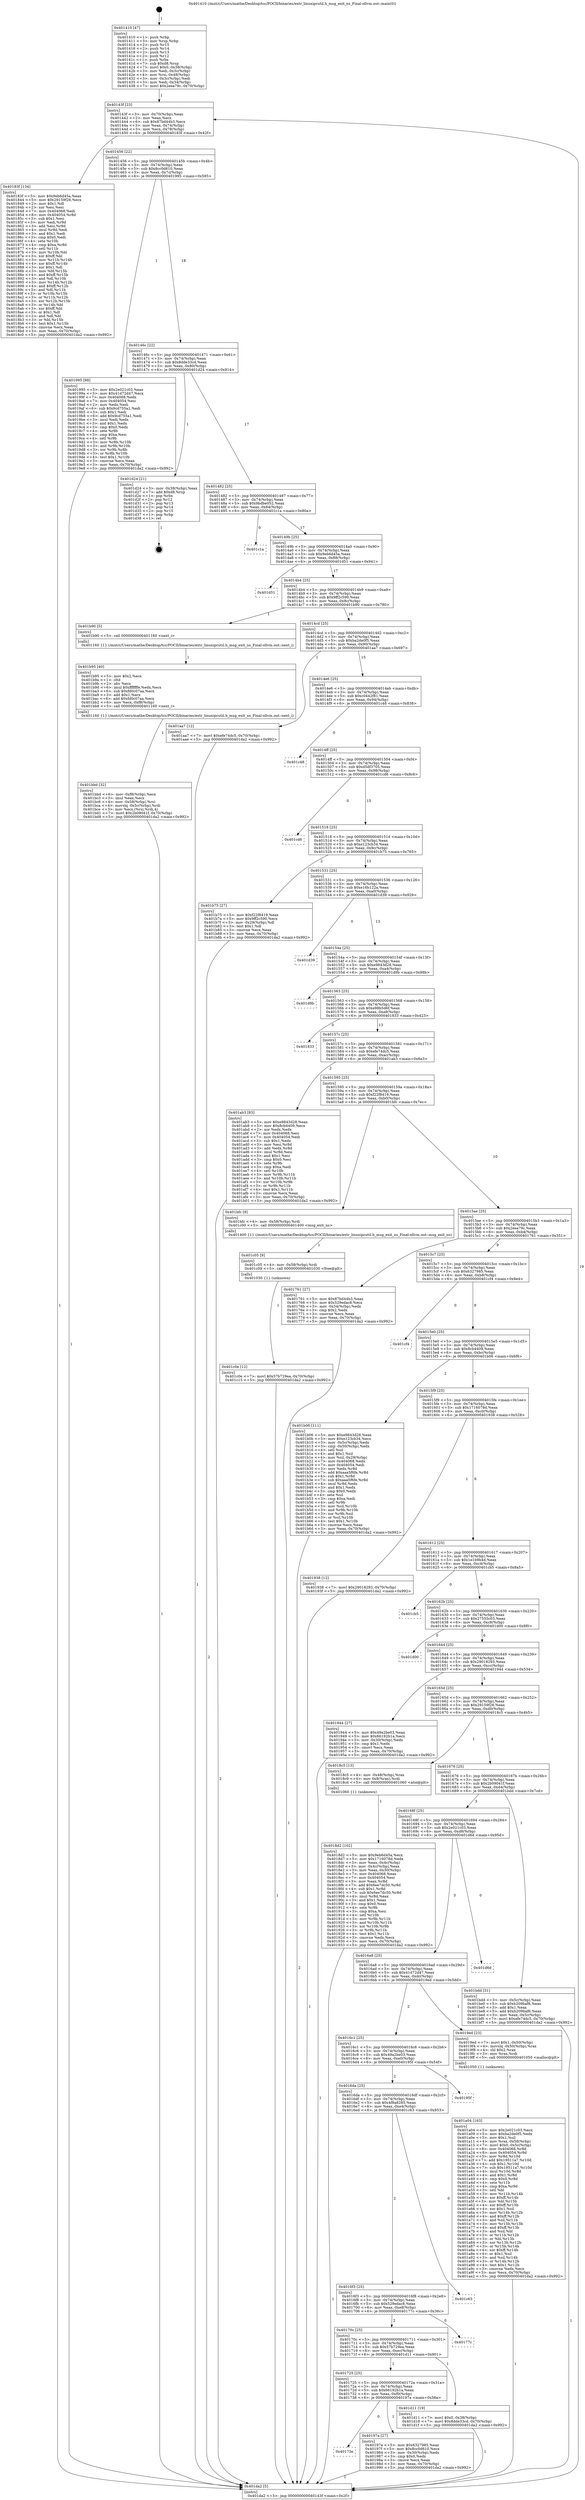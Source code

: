 digraph "0x401410" {
  label = "0x401410 (/mnt/c/Users/mathe/Desktop/tcc/POCII/binaries/extr_linuxipcutil.h_msg_exit_ns_Final-ollvm.out::main(0))"
  labelloc = "t"
  node[shape=record]

  Entry [label="",width=0.3,height=0.3,shape=circle,fillcolor=black,style=filled]
  "0x40143f" [label="{
     0x40143f [23]\l
     | [instrs]\l
     &nbsp;&nbsp;0x40143f \<+3\>: mov -0x70(%rbp),%eax\l
     &nbsp;&nbsp;0x401442 \<+2\>: mov %eax,%ecx\l
     &nbsp;&nbsp;0x401444 \<+6\>: sub $0x87bd44b3,%ecx\l
     &nbsp;&nbsp;0x40144a \<+3\>: mov %eax,-0x74(%rbp)\l
     &nbsp;&nbsp;0x40144d \<+3\>: mov %ecx,-0x78(%rbp)\l
     &nbsp;&nbsp;0x401450 \<+6\>: je 000000000040183f \<main+0x42f\>\l
  }"]
  "0x40183f" [label="{
     0x40183f [134]\l
     | [instrs]\l
     &nbsp;&nbsp;0x40183f \<+5\>: mov $0x9eb6d45a,%eax\l
     &nbsp;&nbsp;0x401844 \<+5\>: mov $0x29159f26,%ecx\l
     &nbsp;&nbsp;0x401849 \<+2\>: mov $0x1,%dl\l
     &nbsp;&nbsp;0x40184b \<+2\>: xor %esi,%esi\l
     &nbsp;&nbsp;0x40184d \<+7\>: mov 0x404068,%edi\l
     &nbsp;&nbsp;0x401854 \<+8\>: mov 0x404054,%r8d\l
     &nbsp;&nbsp;0x40185c \<+3\>: sub $0x1,%esi\l
     &nbsp;&nbsp;0x40185f \<+3\>: mov %edi,%r9d\l
     &nbsp;&nbsp;0x401862 \<+3\>: add %esi,%r9d\l
     &nbsp;&nbsp;0x401865 \<+4\>: imul %r9d,%edi\l
     &nbsp;&nbsp;0x401869 \<+3\>: and $0x1,%edi\l
     &nbsp;&nbsp;0x40186c \<+3\>: cmp $0x0,%edi\l
     &nbsp;&nbsp;0x40186f \<+4\>: sete %r10b\l
     &nbsp;&nbsp;0x401873 \<+4\>: cmp $0xa,%r8d\l
     &nbsp;&nbsp;0x401877 \<+4\>: setl %r11b\l
     &nbsp;&nbsp;0x40187b \<+3\>: mov %r10b,%bl\l
     &nbsp;&nbsp;0x40187e \<+3\>: xor $0xff,%bl\l
     &nbsp;&nbsp;0x401881 \<+3\>: mov %r11b,%r14b\l
     &nbsp;&nbsp;0x401884 \<+4\>: xor $0xff,%r14b\l
     &nbsp;&nbsp;0x401888 \<+3\>: xor $0x1,%dl\l
     &nbsp;&nbsp;0x40188b \<+3\>: mov %bl,%r15b\l
     &nbsp;&nbsp;0x40188e \<+4\>: and $0xff,%r15b\l
     &nbsp;&nbsp;0x401892 \<+3\>: and %dl,%r10b\l
     &nbsp;&nbsp;0x401895 \<+3\>: mov %r14b,%r12b\l
     &nbsp;&nbsp;0x401898 \<+4\>: and $0xff,%r12b\l
     &nbsp;&nbsp;0x40189c \<+3\>: and %dl,%r11b\l
     &nbsp;&nbsp;0x40189f \<+3\>: or %r10b,%r15b\l
     &nbsp;&nbsp;0x4018a2 \<+3\>: or %r11b,%r12b\l
     &nbsp;&nbsp;0x4018a5 \<+3\>: xor %r12b,%r15b\l
     &nbsp;&nbsp;0x4018a8 \<+3\>: or %r14b,%bl\l
     &nbsp;&nbsp;0x4018ab \<+3\>: xor $0xff,%bl\l
     &nbsp;&nbsp;0x4018ae \<+3\>: or $0x1,%dl\l
     &nbsp;&nbsp;0x4018b1 \<+2\>: and %dl,%bl\l
     &nbsp;&nbsp;0x4018b3 \<+3\>: or %bl,%r15b\l
     &nbsp;&nbsp;0x4018b6 \<+4\>: test $0x1,%r15b\l
     &nbsp;&nbsp;0x4018ba \<+3\>: cmovne %ecx,%eax\l
     &nbsp;&nbsp;0x4018bd \<+3\>: mov %eax,-0x70(%rbp)\l
     &nbsp;&nbsp;0x4018c0 \<+5\>: jmp 0000000000401da2 \<main+0x992\>\l
  }"]
  "0x401456" [label="{
     0x401456 [22]\l
     | [instrs]\l
     &nbsp;&nbsp;0x401456 \<+5\>: jmp 000000000040145b \<main+0x4b\>\l
     &nbsp;&nbsp;0x40145b \<+3\>: mov -0x74(%rbp),%eax\l
     &nbsp;&nbsp;0x40145e \<+5\>: sub $0x8cc0d610,%eax\l
     &nbsp;&nbsp;0x401463 \<+3\>: mov %eax,-0x7c(%rbp)\l
     &nbsp;&nbsp;0x401466 \<+6\>: je 0000000000401995 \<main+0x585\>\l
  }"]
  Exit [label="",width=0.3,height=0.3,shape=circle,fillcolor=black,style=filled,peripheries=2]
  "0x401995" [label="{
     0x401995 [88]\l
     | [instrs]\l
     &nbsp;&nbsp;0x401995 \<+5\>: mov $0x2e021c03,%eax\l
     &nbsp;&nbsp;0x40199a \<+5\>: mov $0x41d72d47,%ecx\l
     &nbsp;&nbsp;0x40199f \<+7\>: mov 0x404068,%edx\l
     &nbsp;&nbsp;0x4019a6 \<+7\>: mov 0x404054,%esi\l
     &nbsp;&nbsp;0x4019ad \<+2\>: mov %edx,%edi\l
     &nbsp;&nbsp;0x4019af \<+6\>: sub $0x9cd755a1,%edi\l
     &nbsp;&nbsp;0x4019b5 \<+3\>: sub $0x1,%edi\l
     &nbsp;&nbsp;0x4019b8 \<+6\>: add $0x9cd755a1,%edi\l
     &nbsp;&nbsp;0x4019be \<+3\>: imul %edi,%edx\l
     &nbsp;&nbsp;0x4019c1 \<+3\>: and $0x1,%edx\l
     &nbsp;&nbsp;0x4019c4 \<+3\>: cmp $0x0,%edx\l
     &nbsp;&nbsp;0x4019c7 \<+4\>: sete %r8b\l
     &nbsp;&nbsp;0x4019cb \<+3\>: cmp $0xa,%esi\l
     &nbsp;&nbsp;0x4019ce \<+4\>: setl %r9b\l
     &nbsp;&nbsp;0x4019d2 \<+3\>: mov %r8b,%r10b\l
     &nbsp;&nbsp;0x4019d5 \<+3\>: and %r9b,%r10b\l
     &nbsp;&nbsp;0x4019d8 \<+3\>: xor %r9b,%r8b\l
     &nbsp;&nbsp;0x4019db \<+3\>: or %r8b,%r10b\l
     &nbsp;&nbsp;0x4019de \<+4\>: test $0x1,%r10b\l
     &nbsp;&nbsp;0x4019e2 \<+3\>: cmovne %ecx,%eax\l
     &nbsp;&nbsp;0x4019e5 \<+3\>: mov %eax,-0x70(%rbp)\l
     &nbsp;&nbsp;0x4019e8 \<+5\>: jmp 0000000000401da2 \<main+0x992\>\l
  }"]
  "0x40146c" [label="{
     0x40146c [22]\l
     | [instrs]\l
     &nbsp;&nbsp;0x40146c \<+5\>: jmp 0000000000401471 \<main+0x61\>\l
     &nbsp;&nbsp;0x401471 \<+3\>: mov -0x74(%rbp),%eax\l
     &nbsp;&nbsp;0x401474 \<+5\>: sub $0x8dde33cd,%eax\l
     &nbsp;&nbsp;0x401479 \<+3\>: mov %eax,-0x80(%rbp)\l
     &nbsp;&nbsp;0x40147c \<+6\>: je 0000000000401d24 \<main+0x914\>\l
  }"]
  "0x401c0e" [label="{
     0x401c0e [12]\l
     | [instrs]\l
     &nbsp;&nbsp;0x401c0e \<+7\>: movl $0x57b729ea,-0x70(%rbp)\l
     &nbsp;&nbsp;0x401c15 \<+5\>: jmp 0000000000401da2 \<main+0x992\>\l
  }"]
  "0x401d24" [label="{
     0x401d24 [21]\l
     | [instrs]\l
     &nbsp;&nbsp;0x401d24 \<+3\>: mov -0x38(%rbp),%eax\l
     &nbsp;&nbsp;0x401d27 \<+7\>: add $0xd8,%rsp\l
     &nbsp;&nbsp;0x401d2e \<+1\>: pop %rbx\l
     &nbsp;&nbsp;0x401d2f \<+2\>: pop %r12\l
     &nbsp;&nbsp;0x401d31 \<+2\>: pop %r13\l
     &nbsp;&nbsp;0x401d33 \<+2\>: pop %r14\l
     &nbsp;&nbsp;0x401d35 \<+2\>: pop %r15\l
     &nbsp;&nbsp;0x401d37 \<+1\>: pop %rbp\l
     &nbsp;&nbsp;0x401d38 \<+1\>: ret\l
  }"]
  "0x401482" [label="{
     0x401482 [25]\l
     | [instrs]\l
     &nbsp;&nbsp;0x401482 \<+5\>: jmp 0000000000401487 \<main+0x77\>\l
     &nbsp;&nbsp;0x401487 \<+3\>: mov -0x74(%rbp),%eax\l
     &nbsp;&nbsp;0x40148a \<+5\>: sub $0x9bdbe052,%eax\l
     &nbsp;&nbsp;0x40148f \<+6\>: mov %eax,-0x84(%rbp)\l
     &nbsp;&nbsp;0x401495 \<+6\>: je 0000000000401c1a \<main+0x80a\>\l
  }"]
  "0x401c05" [label="{
     0x401c05 [9]\l
     | [instrs]\l
     &nbsp;&nbsp;0x401c05 \<+4\>: mov -0x58(%rbp),%rdi\l
     &nbsp;&nbsp;0x401c09 \<+5\>: call 0000000000401030 \<free@plt\>\l
     | [calls]\l
     &nbsp;&nbsp;0x401030 \{1\} (unknown)\l
  }"]
  "0x401c1a" [label="{
     0x401c1a\l
  }", style=dashed]
  "0x40149b" [label="{
     0x40149b [25]\l
     | [instrs]\l
     &nbsp;&nbsp;0x40149b \<+5\>: jmp 00000000004014a0 \<main+0x90\>\l
     &nbsp;&nbsp;0x4014a0 \<+3\>: mov -0x74(%rbp),%eax\l
     &nbsp;&nbsp;0x4014a3 \<+5\>: sub $0x9eb6d45a,%eax\l
     &nbsp;&nbsp;0x4014a8 \<+6\>: mov %eax,-0x88(%rbp)\l
     &nbsp;&nbsp;0x4014ae \<+6\>: je 0000000000401d51 \<main+0x941\>\l
  }"]
  "0x401bbd" [label="{
     0x401bbd [32]\l
     | [instrs]\l
     &nbsp;&nbsp;0x401bbd \<+6\>: mov -0xf8(%rbp),%ecx\l
     &nbsp;&nbsp;0x401bc3 \<+3\>: imul %eax,%ecx\l
     &nbsp;&nbsp;0x401bc6 \<+4\>: mov -0x58(%rbp),%rsi\l
     &nbsp;&nbsp;0x401bca \<+4\>: movslq -0x5c(%rbp),%rdi\l
     &nbsp;&nbsp;0x401bce \<+3\>: mov %ecx,(%rsi,%rdi,4)\l
     &nbsp;&nbsp;0x401bd1 \<+7\>: movl $0x2b09041f,-0x70(%rbp)\l
     &nbsp;&nbsp;0x401bd8 \<+5\>: jmp 0000000000401da2 \<main+0x992\>\l
  }"]
  "0x401d51" [label="{
     0x401d51\l
  }", style=dashed]
  "0x4014b4" [label="{
     0x4014b4 [25]\l
     | [instrs]\l
     &nbsp;&nbsp;0x4014b4 \<+5\>: jmp 00000000004014b9 \<main+0xa9\>\l
     &nbsp;&nbsp;0x4014b9 \<+3\>: mov -0x74(%rbp),%eax\l
     &nbsp;&nbsp;0x4014bc \<+5\>: sub $0x9ff2c590,%eax\l
     &nbsp;&nbsp;0x4014c1 \<+6\>: mov %eax,-0x8c(%rbp)\l
     &nbsp;&nbsp;0x4014c7 \<+6\>: je 0000000000401b90 \<main+0x780\>\l
  }"]
  "0x401b95" [label="{
     0x401b95 [40]\l
     | [instrs]\l
     &nbsp;&nbsp;0x401b95 \<+5\>: mov $0x2,%ecx\l
     &nbsp;&nbsp;0x401b9a \<+1\>: cltd\l
     &nbsp;&nbsp;0x401b9b \<+2\>: idiv %ecx\l
     &nbsp;&nbsp;0x401b9d \<+6\>: imul $0xfffffffe,%edx,%ecx\l
     &nbsp;&nbsp;0x401ba3 \<+6\>: sub $0xfd0c07aa,%ecx\l
     &nbsp;&nbsp;0x401ba9 \<+3\>: add $0x1,%ecx\l
     &nbsp;&nbsp;0x401bac \<+6\>: add $0xfd0c07aa,%ecx\l
     &nbsp;&nbsp;0x401bb2 \<+6\>: mov %ecx,-0xf8(%rbp)\l
     &nbsp;&nbsp;0x401bb8 \<+5\>: call 0000000000401160 \<next_i\>\l
     | [calls]\l
     &nbsp;&nbsp;0x401160 \{1\} (/mnt/c/Users/mathe/Desktop/tcc/POCII/binaries/extr_linuxipcutil.h_msg_exit_ns_Final-ollvm.out::next_i)\l
  }"]
  "0x401b90" [label="{
     0x401b90 [5]\l
     | [instrs]\l
     &nbsp;&nbsp;0x401b90 \<+5\>: call 0000000000401160 \<next_i\>\l
     | [calls]\l
     &nbsp;&nbsp;0x401160 \{1\} (/mnt/c/Users/mathe/Desktop/tcc/POCII/binaries/extr_linuxipcutil.h_msg_exit_ns_Final-ollvm.out::next_i)\l
  }"]
  "0x4014cd" [label="{
     0x4014cd [25]\l
     | [instrs]\l
     &nbsp;&nbsp;0x4014cd \<+5\>: jmp 00000000004014d2 \<main+0xc2\>\l
     &nbsp;&nbsp;0x4014d2 \<+3\>: mov -0x74(%rbp),%eax\l
     &nbsp;&nbsp;0x4014d5 \<+5\>: sub $0xba2de0f5,%eax\l
     &nbsp;&nbsp;0x4014da \<+6\>: mov %eax,-0x90(%rbp)\l
     &nbsp;&nbsp;0x4014e0 \<+6\>: je 0000000000401aa7 \<main+0x697\>\l
  }"]
  "0x401a04" [label="{
     0x401a04 [163]\l
     | [instrs]\l
     &nbsp;&nbsp;0x401a04 \<+5\>: mov $0x2e021c03,%ecx\l
     &nbsp;&nbsp;0x401a09 \<+5\>: mov $0xba2de0f5,%edx\l
     &nbsp;&nbsp;0x401a0e \<+3\>: mov $0x1,%sil\l
     &nbsp;&nbsp;0x401a11 \<+4\>: mov %rax,-0x58(%rbp)\l
     &nbsp;&nbsp;0x401a15 \<+7\>: movl $0x0,-0x5c(%rbp)\l
     &nbsp;&nbsp;0x401a1c \<+8\>: mov 0x404068,%r8d\l
     &nbsp;&nbsp;0x401a24 \<+8\>: mov 0x404054,%r9d\l
     &nbsp;&nbsp;0x401a2c \<+3\>: mov %r8d,%r10d\l
     &nbsp;&nbsp;0x401a2f \<+7\>: add $0x19511a7,%r10d\l
     &nbsp;&nbsp;0x401a36 \<+4\>: sub $0x1,%r10d\l
     &nbsp;&nbsp;0x401a3a \<+7\>: sub $0x19511a7,%r10d\l
     &nbsp;&nbsp;0x401a41 \<+4\>: imul %r10d,%r8d\l
     &nbsp;&nbsp;0x401a45 \<+4\>: and $0x1,%r8d\l
     &nbsp;&nbsp;0x401a49 \<+4\>: cmp $0x0,%r8d\l
     &nbsp;&nbsp;0x401a4d \<+4\>: sete %r11b\l
     &nbsp;&nbsp;0x401a51 \<+4\>: cmp $0xa,%r9d\l
     &nbsp;&nbsp;0x401a55 \<+3\>: setl %bl\l
     &nbsp;&nbsp;0x401a58 \<+3\>: mov %r11b,%r14b\l
     &nbsp;&nbsp;0x401a5b \<+4\>: xor $0xff,%r14b\l
     &nbsp;&nbsp;0x401a5f \<+3\>: mov %bl,%r15b\l
     &nbsp;&nbsp;0x401a62 \<+4\>: xor $0xff,%r15b\l
     &nbsp;&nbsp;0x401a66 \<+4\>: xor $0x1,%sil\l
     &nbsp;&nbsp;0x401a6a \<+3\>: mov %r14b,%r12b\l
     &nbsp;&nbsp;0x401a6d \<+4\>: and $0xff,%r12b\l
     &nbsp;&nbsp;0x401a71 \<+3\>: and %sil,%r11b\l
     &nbsp;&nbsp;0x401a74 \<+3\>: mov %r15b,%r13b\l
     &nbsp;&nbsp;0x401a77 \<+4\>: and $0xff,%r13b\l
     &nbsp;&nbsp;0x401a7b \<+3\>: and %sil,%bl\l
     &nbsp;&nbsp;0x401a7e \<+3\>: or %r11b,%r12b\l
     &nbsp;&nbsp;0x401a81 \<+3\>: or %bl,%r13b\l
     &nbsp;&nbsp;0x401a84 \<+3\>: xor %r13b,%r12b\l
     &nbsp;&nbsp;0x401a87 \<+3\>: or %r15b,%r14b\l
     &nbsp;&nbsp;0x401a8a \<+4\>: xor $0xff,%r14b\l
     &nbsp;&nbsp;0x401a8e \<+4\>: or $0x1,%sil\l
     &nbsp;&nbsp;0x401a92 \<+3\>: and %sil,%r14b\l
     &nbsp;&nbsp;0x401a95 \<+3\>: or %r14b,%r12b\l
     &nbsp;&nbsp;0x401a98 \<+4\>: test $0x1,%r12b\l
     &nbsp;&nbsp;0x401a9c \<+3\>: cmovne %edx,%ecx\l
     &nbsp;&nbsp;0x401a9f \<+3\>: mov %ecx,-0x70(%rbp)\l
     &nbsp;&nbsp;0x401aa2 \<+5\>: jmp 0000000000401da2 \<main+0x992\>\l
  }"]
  "0x401aa7" [label="{
     0x401aa7 [12]\l
     | [instrs]\l
     &nbsp;&nbsp;0x401aa7 \<+7\>: movl $0xefe74dc5,-0x70(%rbp)\l
     &nbsp;&nbsp;0x401aae \<+5\>: jmp 0000000000401da2 \<main+0x992\>\l
  }"]
  "0x4014e6" [label="{
     0x4014e6 [25]\l
     | [instrs]\l
     &nbsp;&nbsp;0x4014e6 \<+5\>: jmp 00000000004014eb \<main+0xdb\>\l
     &nbsp;&nbsp;0x4014eb \<+3\>: mov -0x74(%rbp),%eax\l
     &nbsp;&nbsp;0x4014ee \<+5\>: sub $0xc0442f81,%eax\l
     &nbsp;&nbsp;0x4014f3 \<+6\>: mov %eax,-0x94(%rbp)\l
     &nbsp;&nbsp;0x4014f9 \<+6\>: je 0000000000401c48 \<main+0x838\>\l
  }"]
  "0x40173e" [label="{
     0x40173e\l
  }", style=dashed]
  "0x401c48" [label="{
     0x401c48\l
  }", style=dashed]
  "0x4014ff" [label="{
     0x4014ff [25]\l
     | [instrs]\l
     &nbsp;&nbsp;0x4014ff \<+5\>: jmp 0000000000401504 \<main+0xf4\>\l
     &nbsp;&nbsp;0x401504 \<+3\>: mov -0x74(%rbp),%eax\l
     &nbsp;&nbsp;0x401507 \<+5\>: sub $0xd5df3705,%eax\l
     &nbsp;&nbsp;0x40150c \<+6\>: mov %eax,-0x98(%rbp)\l
     &nbsp;&nbsp;0x401512 \<+6\>: je 0000000000401cd6 \<main+0x8c6\>\l
  }"]
  "0x40197a" [label="{
     0x40197a [27]\l
     | [instrs]\l
     &nbsp;&nbsp;0x40197a \<+5\>: mov $0x6327985,%eax\l
     &nbsp;&nbsp;0x40197f \<+5\>: mov $0x8cc0d610,%ecx\l
     &nbsp;&nbsp;0x401984 \<+3\>: mov -0x30(%rbp),%edx\l
     &nbsp;&nbsp;0x401987 \<+3\>: cmp $0x0,%edx\l
     &nbsp;&nbsp;0x40198a \<+3\>: cmove %ecx,%eax\l
     &nbsp;&nbsp;0x40198d \<+3\>: mov %eax,-0x70(%rbp)\l
     &nbsp;&nbsp;0x401990 \<+5\>: jmp 0000000000401da2 \<main+0x992\>\l
  }"]
  "0x401cd6" [label="{
     0x401cd6\l
  }", style=dashed]
  "0x401518" [label="{
     0x401518 [25]\l
     | [instrs]\l
     &nbsp;&nbsp;0x401518 \<+5\>: jmp 000000000040151d \<main+0x10d\>\l
     &nbsp;&nbsp;0x40151d \<+3\>: mov -0x74(%rbp),%eax\l
     &nbsp;&nbsp;0x401520 \<+5\>: sub $0xe123cb34,%eax\l
     &nbsp;&nbsp;0x401525 \<+6\>: mov %eax,-0x9c(%rbp)\l
     &nbsp;&nbsp;0x40152b \<+6\>: je 0000000000401b75 \<main+0x765\>\l
  }"]
  "0x401725" [label="{
     0x401725 [25]\l
     | [instrs]\l
     &nbsp;&nbsp;0x401725 \<+5\>: jmp 000000000040172a \<main+0x31a\>\l
     &nbsp;&nbsp;0x40172a \<+3\>: mov -0x74(%rbp),%eax\l
     &nbsp;&nbsp;0x40172d \<+5\>: sub $0x66192b1a,%eax\l
     &nbsp;&nbsp;0x401732 \<+6\>: mov %eax,-0xf0(%rbp)\l
     &nbsp;&nbsp;0x401738 \<+6\>: je 000000000040197a \<main+0x56a\>\l
  }"]
  "0x401b75" [label="{
     0x401b75 [27]\l
     | [instrs]\l
     &nbsp;&nbsp;0x401b75 \<+5\>: mov $0xf22f8419,%eax\l
     &nbsp;&nbsp;0x401b7a \<+5\>: mov $0x9ff2c590,%ecx\l
     &nbsp;&nbsp;0x401b7f \<+3\>: mov -0x29(%rbp),%dl\l
     &nbsp;&nbsp;0x401b82 \<+3\>: test $0x1,%dl\l
     &nbsp;&nbsp;0x401b85 \<+3\>: cmovne %ecx,%eax\l
     &nbsp;&nbsp;0x401b88 \<+3\>: mov %eax,-0x70(%rbp)\l
     &nbsp;&nbsp;0x401b8b \<+5\>: jmp 0000000000401da2 \<main+0x992\>\l
  }"]
  "0x401531" [label="{
     0x401531 [25]\l
     | [instrs]\l
     &nbsp;&nbsp;0x401531 \<+5\>: jmp 0000000000401536 \<main+0x126\>\l
     &nbsp;&nbsp;0x401536 \<+3\>: mov -0x74(%rbp),%eax\l
     &nbsp;&nbsp;0x401539 \<+5\>: sub $0xe16b122a,%eax\l
     &nbsp;&nbsp;0x40153e \<+6\>: mov %eax,-0xa0(%rbp)\l
     &nbsp;&nbsp;0x401544 \<+6\>: je 0000000000401d39 \<main+0x929\>\l
  }"]
  "0x401d11" [label="{
     0x401d11 [19]\l
     | [instrs]\l
     &nbsp;&nbsp;0x401d11 \<+7\>: movl $0x0,-0x38(%rbp)\l
     &nbsp;&nbsp;0x401d18 \<+7\>: movl $0x8dde33cd,-0x70(%rbp)\l
     &nbsp;&nbsp;0x401d1f \<+5\>: jmp 0000000000401da2 \<main+0x992\>\l
  }"]
  "0x401d39" [label="{
     0x401d39\l
  }", style=dashed]
  "0x40154a" [label="{
     0x40154a [25]\l
     | [instrs]\l
     &nbsp;&nbsp;0x40154a \<+5\>: jmp 000000000040154f \<main+0x13f\>\l
     &nbsp;&nbsp;0x40154f \<+3\>: mov -0x74(%rbp),%eax\l
     &nbsp;&nbsp;0x401552 \<+5\>: sub $0xe9843d28,%eax\l
     &nbsp;&nbsp;0x401557 \<+6\>: mov %eax,-0xa4(%rbp)\l
     &nbsp;&nbsp;0x40155d \<+6\>: je 0000000000401d9b \<main+0x98b\>\l
  }"]
  "0x40170c" [label="{
     0x40170c [25]\l
     | [instrs]\l
     &nbsp;&nbsp;0x40170c \<+5\>: jmp 0000000000401711 \<main+0x301\>\l
     &nbsp;&nbsp;0x401711 \<+3\>: mov -0x74(%rbp),%eax\l
     &nbsp;&nbsp;0x401714 \<+5\>: sub $0x57b729ea,%eax\l
     &nbsp;&nbsp;0x401719 \<+6\>: mov %eax,-0xec(%rbp)\l
     &nbsp;&nbsp;0x40171f \<+6\>: je 0000000000401d11 \<main+0x901\>\l
  }"]
  "0x401d9b" [label="{
     0x401d9b\l
  }", style=dashed]
  "0x401563" [label="{
     0x401563 [25]\l
     | [instrs]\l
     &nbsp;&nbsp;0x401563 \<+5\>: jmp 0000000000401568 \<main+0x158\>\l
     &nbsp;&nbsp;0x401568 \<+3\>: mov -0x74(%rbp),%eax\l
     &nbsp;&nbsp;0x40156b \<+5\>: sub $0xe98b5d6f,%eax\l
     &nbsp;&nbsp;0x401570 \<+6\>: mov %eax,-0xa8(%rbp)\l
     &nbsp;&nbsp;0x401576 \<+6\>: je 0000000000401833 \<main+0x423\>\l
  }"]
  "0x40177c" [label="{
     0x40177c\l
  }", style=dashed]
  "0x401833" [label="{
     0x401833\l
  }", style=dashed]
  "0x40157c" [label="{
     0x40157c [25]\l
     | [instrs]\l
     &nbsp;&nbsp;0x40157c \<+5\>: jmp 0000000000401581 \<main+0x171\>\l
     &nbsp;&nbsp;0x401581 \<+3\>: mov -0x74(%rbp),%eax\l
     &nbsp;&nbsp;0x401584 \<+5\>: sub $0xefe74dc5,%eax\l
     &nbsp;&nbsp;0x401589 \<+6\>: mov %eax,-0xac(%rbp)\l
     &nbsp;&nbsp;0x40158f \<+6\>: je 0000000000401ab3 \<main+0x6a3\>\l
  }"]
  "0x4016f3" [label="{
     0x4016f3 [25]\l
     | [instrs]\l
     &nbsp;&nbsp;0x4016f3 \<+5\>: jmp 00000000004016f8 \<main+0x2e8\>\l
     &nbsp;&nbsp;0x4016f8 \<+3\>: mov -0x74(%rbp),%eax\l
     &nbsp;&nbsp;0x4016fb \<+5\>: sub $0x529edac8,%eax\l
     &nbsp;&nbsp;0x401700 \<+6\>: mov %eax,-0xe8(%rbp)\l
     &nbsp;&nbsp;0x401706 \<+6\>: je 000000000040177c \<main+0x36c\>\l
  }"]
  "0x401ab3" [label="{
     0x401ab3 [83]\l
     | [instrs]\l
     &nbsp;&nbsp;0x401ab3 \<+5\>: mov $0xe9843d28,%eax\l
     &nbsp;&nbsp;0x401ab8 \<+5\>: mov $0x8cb4409,%ecx\l
     &nbsp;&nbsp;0x401abd \<+2\>: xor %edx,%edx\l
     &nbsp;&nbsp;0x401abf \<+7\>: mov 0x404068,%esi\l
     &nbsp;&nbsp;0x401ac6 \<+7\>: mov 0x404054,%edi\l
     &nbsp;&nbsp;0x401acd \<+3\>: sub $0x1,%edx\l
     &nbsp;&nbsp;0x401ad0 \<+3\>: mov %esi,%r8d\l
     &nbsp;&nbsp;0x401ad3 \<+3\>: add %edx,%r8d\l
     &nbsp;&nbsp;0x401ad6 \<+4\>: imul %r8d,%esi\l
     &nbsp;&nbsp;0x401ada \<+3\>: and $0x1,%esi\l
     &nbsp;&nbsp;0x401add \<+3\>: cmp $0x0,%esi\l
     &nbsp;&nbsp;0x401ae0 \<+4\>: sete %r9b\l
     &nbsp;&nbsp;0x401ae4 \<+3\>: cmp $0xa,%edi\l
     &nbsp;&nbsp;0x401ae7 \<+4\>: setl %r10b\l
     &nbsp;&nbsp;0x401aeb \<+3\>: mov %r9b,%r11b\l
     &nbsp;&nbsp;0x401aee \<+3\>: and %r10b,%r11b\l
     &nbsp;&nbsp;0x401af1 \<+3\>: xor %r10b,%r9b\l
     &nbsp;&nbsp;0x401af4 \<+3\>: or %r9b,%r11b\l
     &nbsp;&nbsp;0x401af7 \<+4\>: test $0x1,%r11b\l
     &nbsp;&nbsp;0x401afb \<+3\>: cmovne %ecx,%eax\l
     &nbsp;&nbsp;0x401afe \<+3\>: mov %eax,-0x70(%rbp)\l
     &nbsp;&nbsp;0x401b01 \<+5\>: jmp 0000000000401da2 \<main+0x992\>\l
  }"]
  "0x401595" [label="{
     0x401595 [25]\l
     | [instrs]\l
     &nbsp;&nbsp;0x401595 \<+5\>: jmp 000000000040159a \<main+0x18a\>\l
     &nbsp;&nbsp;0x40159a \<+3\>: mov -0x74(%rbp),%eax\l
     &nbsp;&nbsp;0x40159d \<+5\>: sub $0xf22f8419,%eax\l
     &nbsp;&nbsp;0x4015a2 \<+6\>: mov %eax,-0xb0(%rbp)\l
     &nbsp;&nbsp;0x4015a8 \<+6\>: je 0000000000401bfc \<main+0x7ec\>\l
  }"]
  "0x401c63" [label="{
     0x401c63\l
  }", style=dashed]
  "0x401bfc" [label="{
     0x401bfc [9]\l
     | [instrs]\l
     &nbsp;&nbsp;0x401bfc \<+4\>: mov -0x58(%rbp),%rdi\l
     &nbsp;&nbsp;0x401c00 \<+5\>: call 0000000000401400 \<msg_exit_ns\>\l
     | [calls]\l
     &nbsp;&nbsp;0x401400 \{1\} (/mnt/c/Users/mathe/Desktop/tcc/POCII/binaries/extr_linuxipcutil.h_msg_exit_ns_Final-ollvm.out::msg_exit_ns)\l
  }"]
  "0x4015ae" [label="{
     0x4015ae [25]\l
     | [instrs]\l
     &nbsp;&nbsp;0x4015ae \<+5\>: jmp 00000000004015b3 \<main+0x1a3\>\l
     &nbsp;&nbsp;0x4015b3 \<+3\>: mov -0x74(%rbp),%eax\l
     &nbsp;&nbsp;0x4015b6 \<+5\>: sub $0x2eea79c,%eax\l
     &nbsp;&nbsp;0x4015bb \<+6\>: mov %eax,-0xb4(%rbp)\l
     &nbsp;&nbsp;0x4015c1 \<+6\>: je 0000000000401761 \<main+0x351\>\l
  }"]
  "0x4016da" [label="{
     0x4016da [25]\l
     | [instrs]\l
     &nbsp;&nbsp;0x4016da \<+5\>: jmp 00000000004016df \<main+0x2cf\>\l
     &nbsp;&nbsp;0x4016df \<+3\>: mov -0x74(%rbp),%eax\l
     &nbsp;&nbsp;0x4016e2 \<+5\>: sub $0x4f8a8285,%eax\l
     &nbsp;&nbsp;0x4016e7 \<+6\>: mov %eax,-0xe4(%rbp)\l
     &nbsp;&nbsp;0x4016ed \<+6\>: je 0000000000401c63 \<main+0x853\>\l
  }"]
  "0x401761" [label="{
     0x401761 [27]\l
     | [instrs]\l
     &nbsp;&nbsp;0x401761 \<+5\>: mov $0x87bd44b3,%eax\l
     &nbsp;&nbsp;0x401766 \<+5\>: mov $0x529edac8,%ecx\l
     &nbsp;&nbsp;0x40176b \<+3\>: mov -0x34(%rbp),%edx\l
     &nbsp;&nbsp;0x40176e \<+3\>: cmp $0x2,%edx\l
     &nbsp;&nbsp;0x401771 \<+3\>: cmovne %ecx,%eax\l
     &nbsp;&nbsp;0x401774 \<+3\>: mov %eax,-0x70(%rbp)\l
     &nbsp;&nbsp;0x401777 \<+5\>: jmp 0000000000401da2 \<main+0x992\>\l
  }"]
  "0x4015c7" [label="{
     0x4015c7 [25]\l
     | [instrs]\l
     &nbsp;&nbsp;0x4015c7 \<+5\>: jmp 00000000004015cc \<main+0x1bc\>\l
     &nbsp;&nbsp;0x4015cc \<+3\>: mov -0x74(%rbp),%eax\l
     &nbsp;&nbsp;0x4015cf \<+5\>: sub $0x6327985,%eax\l
     &nbsp;&nbsp;0x4015d4 \<+6\>: mov %eax,-0xb8(%rbp)\l
     &nbsp;&nbsp;0x4015da \<+6\>: je 0000000000401cf4 \<main+0x8e4\>\l
  }"]
  "0x401da2" [label="{
     0x401da2 [5]\l
     | [instrs]\l
     &nbsp;&nbsp;0x401da2 \<+5\>: jmp 000000000040143f \<main+0x2f\>\l
  }"]
  "0x401410" [label="{
     0x401410 [47]\l
     | [instrs]\l
     &nbsp;&nbsp;0x401410 \<+1\>: push %rbp\l
     &nbsp;&nbsp;0x401411 \<+3\>: mov %rsp,%rbp\l
     &nbsp;&nbsp;0x401414 \<+2\>: push %r15\l
     &nbsp;&nbsp;0x401416 \<+2\>: push %r14\l
     &nbsp;&nbsp;0x401418 \<+2\>: push %r13\l
     &nbsp;&nbsp;0x40141a \<+2\>: push %r12\l
     &nbsp;&nbsp;0x40141c \<+1\>: push %rbx\l
     &nbsp;&nbsp;0x40141d \<+7\>: sub $0xd8,%rsp\l
     &nbsp;&nbsp;0x401424 \<+7\>: movl $0x0,-0x38(%rbp)\l
     &nbsp;&nbsp;0x40142b \<+3\>: mov %edi,-0x3c(%rbp)\l
     &nbsp;&nbsp;0x40142e \<+4\>: mov %rsi,-0x48(%rbp)\l
     &nbsp;&nbsp;0x401432 \<+3\>: mov -0x3c(%rbp),%edi\l
     &nbsp;&nbsp;0x401435 \<+3\>: mov %edi,-0x34(%rbp)\l
     &nbsp;&nbsp;0x401438 \<+7\>: movl $0x2eea79c,-0x70(%rbp)\l
  }"]
  "0x40195f" [label="{
     0x40195f\l
  }", style=dashed]
  "0x401cf4" [label="{
     0x401cf4\l
  }", style=dashed]
  "0x4015e0" [label="{
     0x4015e0 [25]\l
     | [instrs]\l
     &nbsp;&nbsp;0x4015e0 \<+5\>: jmp 00000000004015e5 \<main+0x1d5\>\l
     &nbsp;&nbsp;0x4015e5 \<+3\>: mov -0x74(%rbp),%eax\l
     &nbsp;&nbsp;0x4015e8 \<+5\>: sub $0x8cb4409,%eax\l
     &nbsp;&nbsp;0x4015ed \<+6\>: mov %eax,-0xbc(%rbp)\l
     &nbsp;&nbsp;0x4015f3 \<+6\>: je 0000000000401b06 \<main+0x6f6\>\l
  }"]
  "0x4016c1" [label="{
     0x4016c1 [25]\l
     | [instrs]\l
     &nbsp;&nbsp;0x4016c1 \<+5\>: jmp 00000000004016c6 \<main+0x2b6\>\l
     &nbsp;&nbsp;0x4016c6 \<+3\>: mov -0x74(%rbp),%eax\l
     &nbsp;&nbsp;0x4016c9 \<+5\>: sub $0x49a2be03,%eax\l
     &nbsp;&nbsp;0x4016ce \<+6\>: mov %eax,-0xe0(%rbp)\l
     &nbsp;&nbsp;0x4016d4 \<+6\>: je 000000000040195f \<main+0x54f\>\l
  }"]
  "0x401b06" [label="{
     0x401b06 [111]\l
     | [instrs]\l
     &nbsp;&nbsp;0x401b06 \<+5\>: mov $0xe9843d28,%eax\l
     &nbsp;&nbsp;0x401b0b \<+5\>: mov $0xe123cb34,%ecx\l
     &nbsp;&nbsp;0x401b10 \<+3\>: mov -0x5c(%rbp),%edx\l
     &nbsp;&nbsp;0x401b13 \<+3\>: cmp -0x50(%rbp),%edx\l
     &nbsp;&nbsp;0x401b16 \<+4\>: setl %sil\l
     &nbsp;&nbsp;0x401b1a \<+4\>: and $0x1,%sil\l
     &nbsp;&nbsp;0x401b1e \<+4\>: mov %sil,-0x29(%rbp)\l
     &nbsp;&nbsp;0x401b22 \<+7\>: mov 0x404068,%edx\l
     &nbsp;&nbsp;0x401b29 \<+7\>: mov 0x404054,%edi\l
     &nbsp;&nbsp;0x401b30 \<+3\>: mov %edx,%r8d\l
     &nbsp;&nbsp;0x401b33 \<+7\>: add $0xaaa5f6fe,%r8d\l
     &nbsp;&nbsp;0x401b3a \<+4\>: sub $0x1,%r8d\l
     &nbsp;&nbsp;0x401b3e \<+7\>: sub $0xaaa5f6fe,%r8d\l
     &nbsp;&nbsp;0x401b45 \<+4\>: imul %r8d,%edx\l
     &nbsp;&nbsp;0x401b49 \<+3\>: and $0x1,%edx\l
     &nbsp;&nbsp;0x401b4c \<+3\>: cmp $0x0,%edx\l
     &nbsp;&nbsp;0x401b4f \<+4\>: sete %sil\l
     &nbsp;&nbsp;0x401b53 \<+3\>: cmp $0xa,%edi\l
     &nbsp;&nbsp;0x401b56 \<+4\>: setl %r9b\l
     &nbsp;&nbsp;0x401b5a \<+3\>: mov %sil,%r10b\l
     &nbsp;&nbsp;0x401b5d \<+3\>: and %r9b,%r10b\l
     &nbsp;&nbsp;0x401b60 \<+3\>: xor %r9b,%sil\l
     &nbsp;&nbsp;0x401b63 \<+3\>: or %sil,%r10b\l
     &nbsp;&nbsp;0x401b66 \<+4\>: test $0x1,%r10b\l
     &nbsp;&nbsp;0x401b6a \<+3\>: cmovne %ecx,%eax\l
     &nbsp;&nbsp;0x401b6d \<+3\>: mov %eax,-0x70(%rbp)\l
     &nbsp;&nbsp;0x401b70 \<+5\>: jmp 0000000000401da2 \<main+0x992\>\l
  }"]
  "0x4015f9" [label="{
     0x4015f9 [25]\l
     | [instrs]\l
     &nbsp;&nbsp;0x4015f9 \<+5\>: jmp 00000000004015fe \<main+0x1ee\>\l
     &nbsp;&nbsp;0x4015fe \<+3\>: mov -0x74(%rbp),%eax\l
     &nbsp;&nbsp;0x401601 \<+5\>: sub $0x1716078d,%eax\l
     &nbsp;&nbsp;0x401606 \<+6\>: mov %eax,-0xc0(%rbp)\l
     &nbsp;&nbsp;0x40160c \<+6\>: je 0000000000401938 \<main+0x528\>\l
  }"]
  "0x4019ed" [label="{
     0x4019ed [23]\l
     | [instrs]\l
     &nbsp;&nbsp;0x4019ed \<+7\>: movl $0x1,-0x50(%rbp)\l
     &nbsp;&nbsp;0x4019f4 \<+4\>: movslq -0x50(%rbp),%rax\l
     &nbsp;&nbsp;0x4019f8 \<+4\>: shl $0x2,%rax\l
     &nbsp;&nbsp;0x4019fc \<+3\>: mov %rax,%rdi\l
     &nbsp;&nbsp;0x4019ff \<+5\>: call 0000000000401050 \<malloc@plt\>\l
     | [calls]\l
     &nbsp;&nbsp;0x401050 \{1\} (unknown)\l
  }"]
  "0x401938" [label="{
     0x401938 [12]\l
     | [instrs]\l
     &nbsp;&nbsp;0x401938 \<+7\>: movl $0x29018293,-0x70(%rbp)\l
     &nbsp;&nbsp;0x40193f \<+5\>: jmp 0000000000401da2 \<main+0x992\>\l
  }"]
  "0x401612" [label="{
     0x401612 [25]\l
     | [instrs]\l
     &nbsp;&nbsp;0x401612 \<+5\>: jmp 0000000000401617 \<main+0x207\>\l
     &nbsp;&nbsp;0x401617 \<+3\>: mov -0x74(%rbp),%eax\l
     &nbsp;&nbsp;0x40161a \<+5\>: sub $0x1e1b9b4d,%eax\l
     &nbsp;&nbsp;0x40161f \<+6\>: mov %eax,-0xc4(%rbp)\l
     &nbsp;&nbsp;0x401625 \<+6\>: je 0000000000401cb5 \<main+0x8a5\>\l
  }"]
  "0x4016a8" [label="{
     0x4016a8 [25]\l
     | [instrs]\l
     &nbsp;&nbsp;0x4016a8 \<+5\>: jmp 00000000004016ad \<main+0x29d\>\l
     &nbsp;&nbsp;0x4016ad \<+3\>: mov -0x74(%rbp),%eax\l
     &nbsp;&nbsp;0x4016b0 \<+5\>: sub $0x41d72d47,%eax\l
     &nbsp;&nbsp;0x4016b5 \<+6\>: mov %eax,-0xdc(%rbp)\l
     &nbsp;&nbsp;0x4016bb \<+6\>: je 00000000004019ed \<main+0x5dd\>\l
  }"]
  "0x401cb5" [label="{
     0x401cb5\l
  }", style=dashed]
  "0x40162b" [label="{
     0x40162b [25]\l
     | [instrs]\l
     &nbsp;&nbsp;0x40162b \<+5\>: jmp 0000000000401630 \<main+0x220\>\l
     &nbsp;&nbsp;0x401630 \<+3\>: mov -0x74(%rbp),%eax\l
     &nbsp;&nbsp;0x401633 \<+5\>: sub $0x27555c03,%eax\l
     &nbsp;&nbsp;0x401638 \<+6\>: mov %eax,-0xc8(%rbp)\l
     &nbsp;&nbsp;0x40163e \<+6\>: je 0000000000401d00 \<main+0x8f0\>\l
  }"]
  "0x401d6d" [label="{
     0x401d6d\l
  }", style=dashed]
  "0x401d00" [label="{
     0x401d00\l
  }", style=dashed]
  "0x401644" [label="{
     0x401644 [25]\l
     | [instrs]\l
     &nbsp;&nbsp;0x401644 \<+5\>: jmp 0000000000401649 \<main+0x239\>\l
     &nbsp;&nbsp;0x401649 \<+3\>: mov -0x74(%rbp),%eax\l
     &nbsp;&nbsp;0x40164c \<+5\>: sub $0x29018293,%eax\l
     &nbsp;&nbsp;0x401651 \<+6\>: mov %eax,-0xcc(%rbp)\l
     &nbsp;&nbsp;0x401657 \<+6\>: je 0000000000401944 \<main+0x534\>\l
  }"]
  "0x40168f" [label="{
     0x40168f [25]\l
     | [instrs]\l
     &nbsp;&nbsp;0x40168f \<+5\>: jmp 0000000000401694 \<main+0x284\>\l
     &nbsp;&nbsp;0x401694 \<+3\>: mov -0x74(%rbp),%eax\l
     &nbsp;&nbsp;0x401697 \<+5\>: sub $0x2e021c03,%eax\l
     &nbsp;&nbsp;0x40169c \<+6\>: mov %eax,-0xd8(%rbp)\l
     &nbsp;&nbsp;0x4016a2 \<+6\>: je 0000000000401d6d \<main+0x95d\>\l
  }"]
  "0x401944" [label="{
     0x401944 [27]\l
     | [instrs]\l
     &nbsp;&nbsp;0x401944 \<+5\>: mov $0x49a2be03,%eax\l
     &nbsp;&nbsp;0x401949 \<+5\>: mov $0x66192b1a,%ecx\l
     &nbsp;&nbsp;0x40194e \<+3\>: mov -0x30(%rbp),%edx\l
     &nbsp;&nbsp;0x401951 \<+3\>: cmp $0x1,%edx\l
     &nbsp;&nbsp;0x401954 \<+3\>: cmovl %ecx,%eax\l
     &nbsp;&nbsp;0x401957 \<+3\>: mov %eax,-0x70(%rbp)\l
     &nbsp;&nbsp;0x40195a \<+5\>: jmp 0000000000401da2 \<main+0x992\>\l
  }"]
  "0x40165d" [label="{
     0x40165d [25]\l
     | [instrs]\l
     &nbsp;&nbsp;0x40165d \<+5\>: jmp 0000000000401662 \<main+0x252\>\l
     &nbsp;&nbsp;0x401662 \<+3\>: mov -0x74(%rbp),%eax\l
     &nbsp;&nbsp;0x401665 \<+5\>: sub $0x29159f26,%eax\l
     &nbsp;&nbsp;0x40166a \<+6\>: mov %eax,-0xd0(%rbp)\l
     &nbsp;&nbsp;0x401670 \<+6\>: je 00000000004018c5 \<main+0x4b5\>\l
  }"]
  "0x401bdd" [label="{
     0x401bdd [31]\l
     | [instrs]\l
     &nbsp;&nbsp;0x401bdd \<+3\>: mov -0x5c(%rbp),%eax\l
     &nbsp;&nbsp;0x401be0 \<+5\>: sub $0xb209baf6,%eax\l
     &nbsp;&nbsp;0x401be5 \<+3\>: add $0x1,%eax\l
     &nbsp;&nbsp;0x401be8 \<+5\>: add $0xb209baf6,%eax\l
     &nbsp;&nbsp;0x401bed \<+3\>: mov %eax,-0x5c(%rbp)\l
     &nbsp;&nbsp;0x401bf0 \<+7\>: movl $0xefe74dc5,-0x70(%rbp)\l
     &nbsp;&nbsp;0x401bf7 \<+5\>: jmp 0000000000401da2 \<main+0x992\>\l
  }"]
  "0x4018c5" [label="{
     0x4018c5 [13]\l
     | [instrs]\l
     &nbsp;&nbsp;0x4018c5 \<+4\>: mov -0x48(%rbp),%rax\l
     &nbsp;&nbsp;0x4018c9 \<+4\>: mov 0x8(%rax),%rdi\l
     &nbsp;&nbsp;0x4018cd \<+5\>: call 0000000000401060 \<atoi@plt\>\l
     | [calls]\l
     &nbsp;&nbsp;0x401060 \{1\} (unknown)\l
  }"]
  "0x401676" [label="{
     0x401676 [25]\l
     | [instrs]\l
     &nbsp;&nbsp;0x401676 \<+5\>: jmp 000000000040167b \<main+0x26b\>\l
     &nbsp;&nbsp;0x40167b \<+3\>: mov -0x74(%rbp),%eax\l
     &nbsp;&nbsp;0x40167e \<+5\>: sub $0x2b09041f,%eax\l
     &nbsp;&nbsp;0x401683 \<+6\>: mov %eax,-0xd4(%rbp)\l
     &nbsp;&nbsp;0x401689 \<+6\>: je 0000000000401bdd \<main+0x7cd\>\l
  }"]
  "0x4018d2" [label="{
     0x4018d2 [102]\l
     | [instrs]\l
     &nbsp;&nbsp;0x4018d2 \<+5\>: mov $0x9eb6d45a,%ecx\l
     &nbsp;&nbsp;0x4018d7 \<+5\>: mov $0x1716078d,%edx\l
     &nbsp;&nbsp;0x4018dc \<+3\>: mov %eax,-0x4c(%rbp)\l
     &nbsp;&nbsp;0x4018df \<+3\>: mov -0x4c(%rbp),%eax\l
     &nbsp;&nbsp;0x4018e2 \<+3\>: mov %eax,-0x30(%rbp)\l
     &nbsp;&nbsp;0x4018e5 \<+7\>: mov 0x404068,%eax\l
     &nbsp;&nbsp;0x4018ec \<+7\>: mov 0x404054,%esi\l
     &nbsp;&nbsp;0x4018f3 \<+3\>: mov %eax,%r8d\l
     &nbsp;&nbsp;0x4018f6 \<+7\>: add $0x6ee7dc50,%r8d\l
     &nbsp;&nbsp;0x4018fd \<+4\>: sub $0x1,%r8d\l
     &nbsp;&nbsp;0x401901 \<+7\>: sub $0x6ee7dc50,%r8d\l
     &nbsp;&nbsp;0x401908 \<+4\>: imul %r8d,%eax\l
     &nbsp;&nbsp;0x40190c \<+3\>: and $0x1,%eax\l
     &nbsp;&nbsp;0x40190f \<+3\>: cmp $0x0,%eax\l
     &nbsp;&nbsp;0x401912 \<+4\>: sete %r9b\l
     &nbsp;&nbsp;0x401916 \<+3\>: cmp $0xa,%esi\l
     &nbsp;&nbsp;0x401919 \<+4\>: setl %r10b\l
     &nbsp;&nbsp;0x40191d \<+3\>: mov %r9b,%r11b\l
     &nbsp;&nbsp;0x401920 \<+3\>: and %r10b,%r11b\l
     &nbsp;&nbsp;0x401923 \<+3\>: xor %r10b,%r9b\l
     &nbsp;&nbsp;0x401926 \<+3\>: or %r9b,%r11b\l
     &nbsp;&nbsp;0x401929 \<+4\>: test $0x1,%r11b\l
     &nbsp;&nbsp;0x40192d \<+3\>: cmovne %edx,%ecx\l
     &nbsp;&nbsp;0x401930 \<+3\>: mov %ecx,-0x70(%rbp)\l
     &nbsp;&nbsp;0x401933 \<+5\>: jmp 0000000000401da2 \<main+0x992\>\l
  }"]
  Entry -> "0x401410" [label=" 1"]
  "0x40143f" -> "0x40183f" [label=" 1"]
  "0x40143f" -> "0x401456" [label=" 19"]
  "0x401d24" -> Exit [label=" 1"]
  "0x401456" -> "0x401995" [label=" 1"]
  "0x401456" -> "0x40146c" [label=" 18"]
  "0x401d11" -> "0x401da2" [label=" 1"]
  "0x40146c" -> "0x401d24" [label=" 1"]
  "0x40146c" -> "0x401482" [label=" 17"]
  "0x401c0e" -> "0x401da2" [label=" 1"]
  "0x401482" -> "0x401c1a" [label=" 0"]
  "0x401482" -> "0x40149b" [label=" 17"]
  "0x401c05" -> "0x401c0e" [label=" 1"]
  "0x40149b" -> "0x401d51" [label=" 0"]
  "0x40149b" -> "0x4014b4" [label=" 17"]
  "0x401bfc" -> "0x401c05" [label=" 1"]
  "0x4014b4" -> "0x401b90" [label=" 1"]
  "0x4014b4" -> "0x4014cd" [label=" 16"]
  "0x401bdd" -> "0x401da2" [label=" 1"]
  "0x4014cd" -> "0x401aa7" [label=" 1"]
  "0x4014cd" -> "0x4014e6" [label=" 15"]
  "0x401bbd" -> "0x401da2" [label=" 1"]
  "0x4014e6" -> "0x401c48" [label=" 0"]
  "0x4014e6" -> "0x4014ff" [label=" 15"]
  "0x401b95" -> "0x401bbd" [label=" 1"]
  "0x4014ff" -> "0x401cd6" [label=" 0"]
  "0x4014ff" -> "0x401518" [label=" 15"]
  "0x401b90" -> "0x401b95" [label=" 1"]
  "0x401518" -> "0x401b75" [label=" 2"]
  "0x401518" -> "0x401531" [label=" 13"]
  "0x401b06" -> "0x401da2" [label=" 2"]
  "0x401531" -> "0x401d39" [label=" 0"]
  "0x401531" -> "0x40154a" [label=" 13"]
  "0x401ab3" -> "0x401da2" [label=" 2"]
  "0x40154a" -> "0x401d9b" [label=" 0"]
  "0x40154a" -> "0x401563" [label=" 13"]
  "0x401a04" -> "0x401da2" [label=" 1"]
  "0x401563" -> "0x401833" [label=" 0"]
  "0x401563" -> "0x40157c" [label=" 13"]
  "0x4019ed" -> "0x401a04" [label=" 1"]
  "0x40157c" -> "0x401ab3" [label=" 2"]
  "0x40157c" -> "0x401595" [label=" 11"]
  "0x40197a" -> "0x401da2" [label=" 1"]
  "0x401595" -> "0x401bfc" [label=" 1"]
  "0x401595" -> "0x4015ae" [label=" 10"]
  "0x401725" -> "0x40173e" [label=" 0"]
  "0x4015ae" -> "0x401761" [label=" 1"]
  "0x4015ae" -> "0x4015c7" [label=" 9"]
  "0x401761" -> "0x401da2" [label=" 1"]
  "0x401410" -> "0x40143f" [label=" 1"]
  "0x401da2" -> "0x40143f" [label=" 19"]
  "0x40183f" -> "0x401da2" [label=" 1"]
  "0x401b75" -> "0x401da2" [label=" 2"]
  "0x4015c7" -> "0x401cf4" [label=" 0"]
  "0x4015c7" -> "0x4015e0" [label=" 9"]
  "0x40170c" -> "0x401725" [label=" 1"]
  "0x4015e0" -> "0x401b06" [label=" 2"]
  "0x4015e0" -> "0x4015f9" [label=" 7"]
  "0x401aa7" -> "0x401da2" [label=" 1"]
  "0x4015f9" -> "0x401938" [label=" 1"]
  "0x4015f9" -> "0x401612" [label=" 6"]
  "0x4016f3" -> "0x40170c" [label=" 2"]
  "0x401612" -> "0x401cb5" [label=" 0"]
  "0x401612" -> "0x40162b" [label=" 6"]
  "0x401995" -> "0x401da2" [label=" 1"]
  "0x40162b" -> "0x401d00" [label=" 0"]
  "0x40162b" -> "0x401644" [label=" 6"]
  "0x4016da" -> "0x4016f3" [label=" 2"]
  "0x401644" -> "0x401944" [label=" 1"]
  "0x401644" -> "0x40165d" [label=" 5"]
  "0x401725" -> "0x40197a" [label=" 1"]
  "0x40165d" -> "0x4018c5" [label=" 1"]
  "0x40165d" -> "0x401676" [label=" 4"]
  "0x4018c5" -> "0x4018d2" [label=" 1"]
  "0x4018d2" -> "0x401da2" [label=" 1"]
  "0x401938" -> "0x401da2" [label=" 1"]
  "0x401944" -> "0x401da2" [label=" 1"]
  "0x4016c1" -> "0x4016da" [label=" 2"]
  "0x401676" -> "0x401bdd" [label=" 1"]
  "0x401676" -> "0x40168f" [label=" 3"]
  "0x4016da" -> "0x401c63" [label=" 0"]
  "0x40168f" -> "0x401d6d" [label=" 0"]
  "0x40168f" -> "0x4016a8" [label=" 3"]
  "0x4016f3" -> "0x40177c" [label=" 0"]
  "0x4016a8" -> "0x4019ed" [label=" 1"]
  "0x4016a8" -> "0x4016c1" [label=" 2"]
  "0x40170c" -> "0x401d11" [label=" 1"]
  "0x4016c1" -> "0x40195f" [label=" 0"]
}
